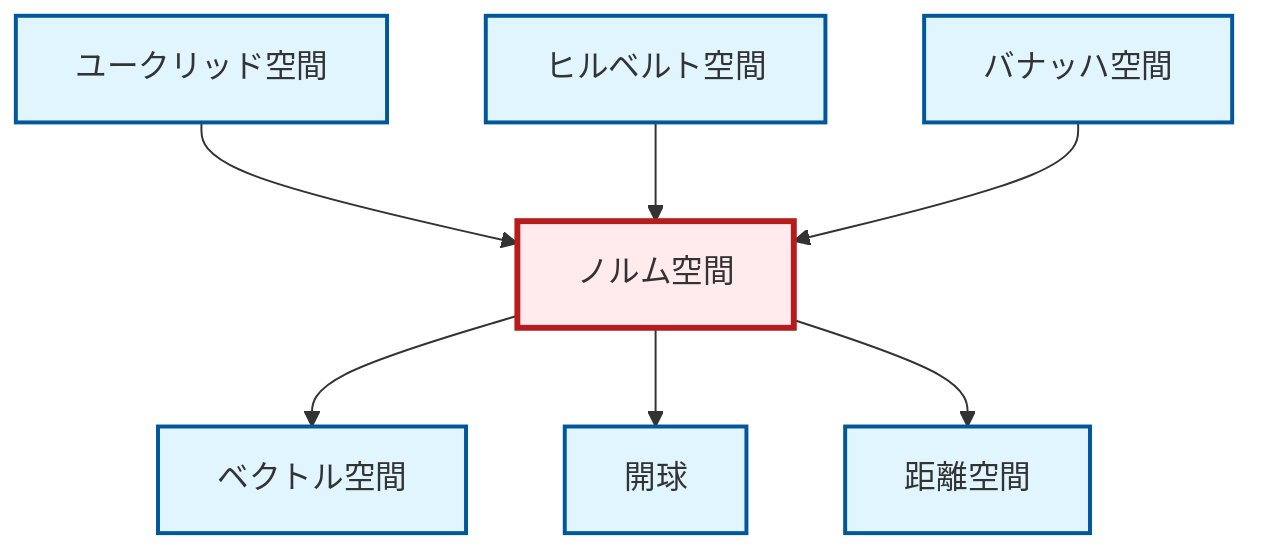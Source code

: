graph TD
    classDef definition fill:#e1f5fe,stroke:#01579b,stroke-width:2px
    classDef theorem fill:#f3e5f5,stroke:#4a148c,stroke-width:2px
    classDef axiom fill:#fff3e0,stroke:#e65100,stroke-width:2px
    classDef example fill:#e8f5e9,stroke:#1b5e20,stroke-width:2px
    classDef current fill:#ffebee,stroke:#b71c1c,stroke-width:3px
    def-vector-space["ベクトル空間"]:::definition
    def-normed-vector-space["ノルム空間"]:::definition
    def-hilbert-space["ヒルベルト空間"]:::definition
    def-metric-space["距離空間"]:::definition
    def-euclidean-space["ユークリッド空間"]:::definition
    def-open-ball["開球"]:::definition
    def-banach-space["バナッハ空間"]:::definition
    def-normed-vector-space --> def-vector-space
    def-euclidean-space --> def-normed-vector-space
    def-hilbert-space --> def-normed-vector-space
    def-banach-space --> def-normed-vector-space
    def-normed-vector-space --> def-open-ball
    def-normed-vector-space --> def-metric-space
    class def-normed-vector-space current